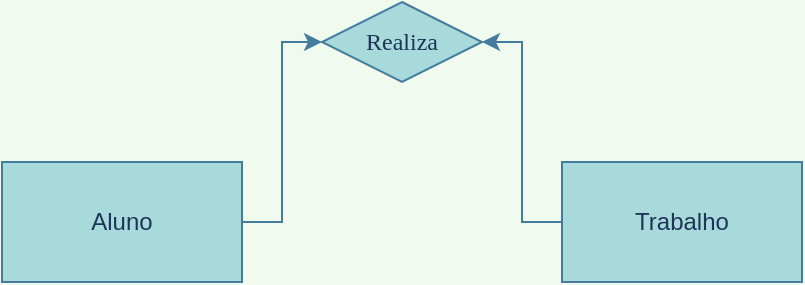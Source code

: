 <mxfile version="20.2.8" type="github">
  <diagram id="R2lEEEUBdFMjLlhIrx00" name="Page-1">
    <mxGraphModel dx="1038" dy="539" grid="1" gridSize="10" guides="1" tooltips="1" connect="1" arrows="1" fold="1" page="1" pageScale="1" pageWidth="850" pageHeight="1100" background="#F1FAEE" math="0" shadow="0" extFonts="Permanent Marker^https://fonts.googleapis.com/css?family=Permanent+Marker">
      <root>
        <mxCell id="0" />
        <mxCell id="1" parent="0" />
        <mxCell id="RSAxXSTSyL7tXYLELwPJ-4" style="edgeStyle=orthogonalEdgeStyle;rounded=0;orthogonalLoop=1;jettySize=auto;html=1;entryX=0;entryY=0.5;entryDx=0;entryDy=0;labelBackgroundColor=#F1FAEE;strokeColor=#457B9D;fontColor=#1D3557;" edge="1" parent="1" source="RSAxXSTSyL7tXYLELwPJ-1" target="RSAxXSTSyL7tXYLELwPJ-3">
          <mxGeometry relative="1" as="geometry" />
        </mxCell>
        <mxCell id="RSAxXSTSyL7tXYLELwPJ-1" value="Aluno" style="rounded=0;whiteSpace=wrap;html=1;fillColor=#A8DADC;strokeColor=#457B9D;fontColor=#1D3557;" vertex="1" parent="1">
          <mxGeometry x="90" y="130" width="120" height="60" as="geometry" />
        </mxCell>
        <mxCell id="RSAxXSTSyL7tXYLELwPJ-5" style="rounded=0;orthogonalLoop=1;jettySize=auto;html=1;entryX=1;entryY=0.5;entryDx=0;entryDy=0;edgeStyle=orthogonalEdgeStyle;labelBackgroundColor=#F1FAEE;strokeColor=#457B9D;fontColor=#1D3557;" edge="1" parent="1" source="RSAxXSTSyL7tXYLELwPJ-2" target="RSAxXSTSyL7tXYLELwPJ-3">
          <mxGeometry relative="1" as="geometry" />
        </mxCell>
        <mxCell id="RSAxXSTSyL7tXYLELwPJ-2" value="Trabalho" style="rounded=0;whiteSpace=wrap;html=1;fillColor=#A8DADC;strokeColor=#457B9D;fontColor=#1D3557;" vertex="1" parent="1">
          <mxGeometry x="370" y="130" width="120" height="60" as="geometry" />
        </mxCell>
        <object label="Realiza" Realiza="" id="RSAxXSTSyL7tXYLELwPJ-3">
          <mxCell style="rhombus;whiteSpace=wrap;html=1;fontFamily=Verdana;fillColor=#A8DADC;strokeColor=#457B9D;fontColor=#1D3557;" vertex="1" parent="1">
            <mxGeometry x="250" y="50" width="80" height="40" as="geometry" />
          </mxCell>
        </object>
      </root>
    </mxGraphModel>
  </diagram>
</mxfile>
